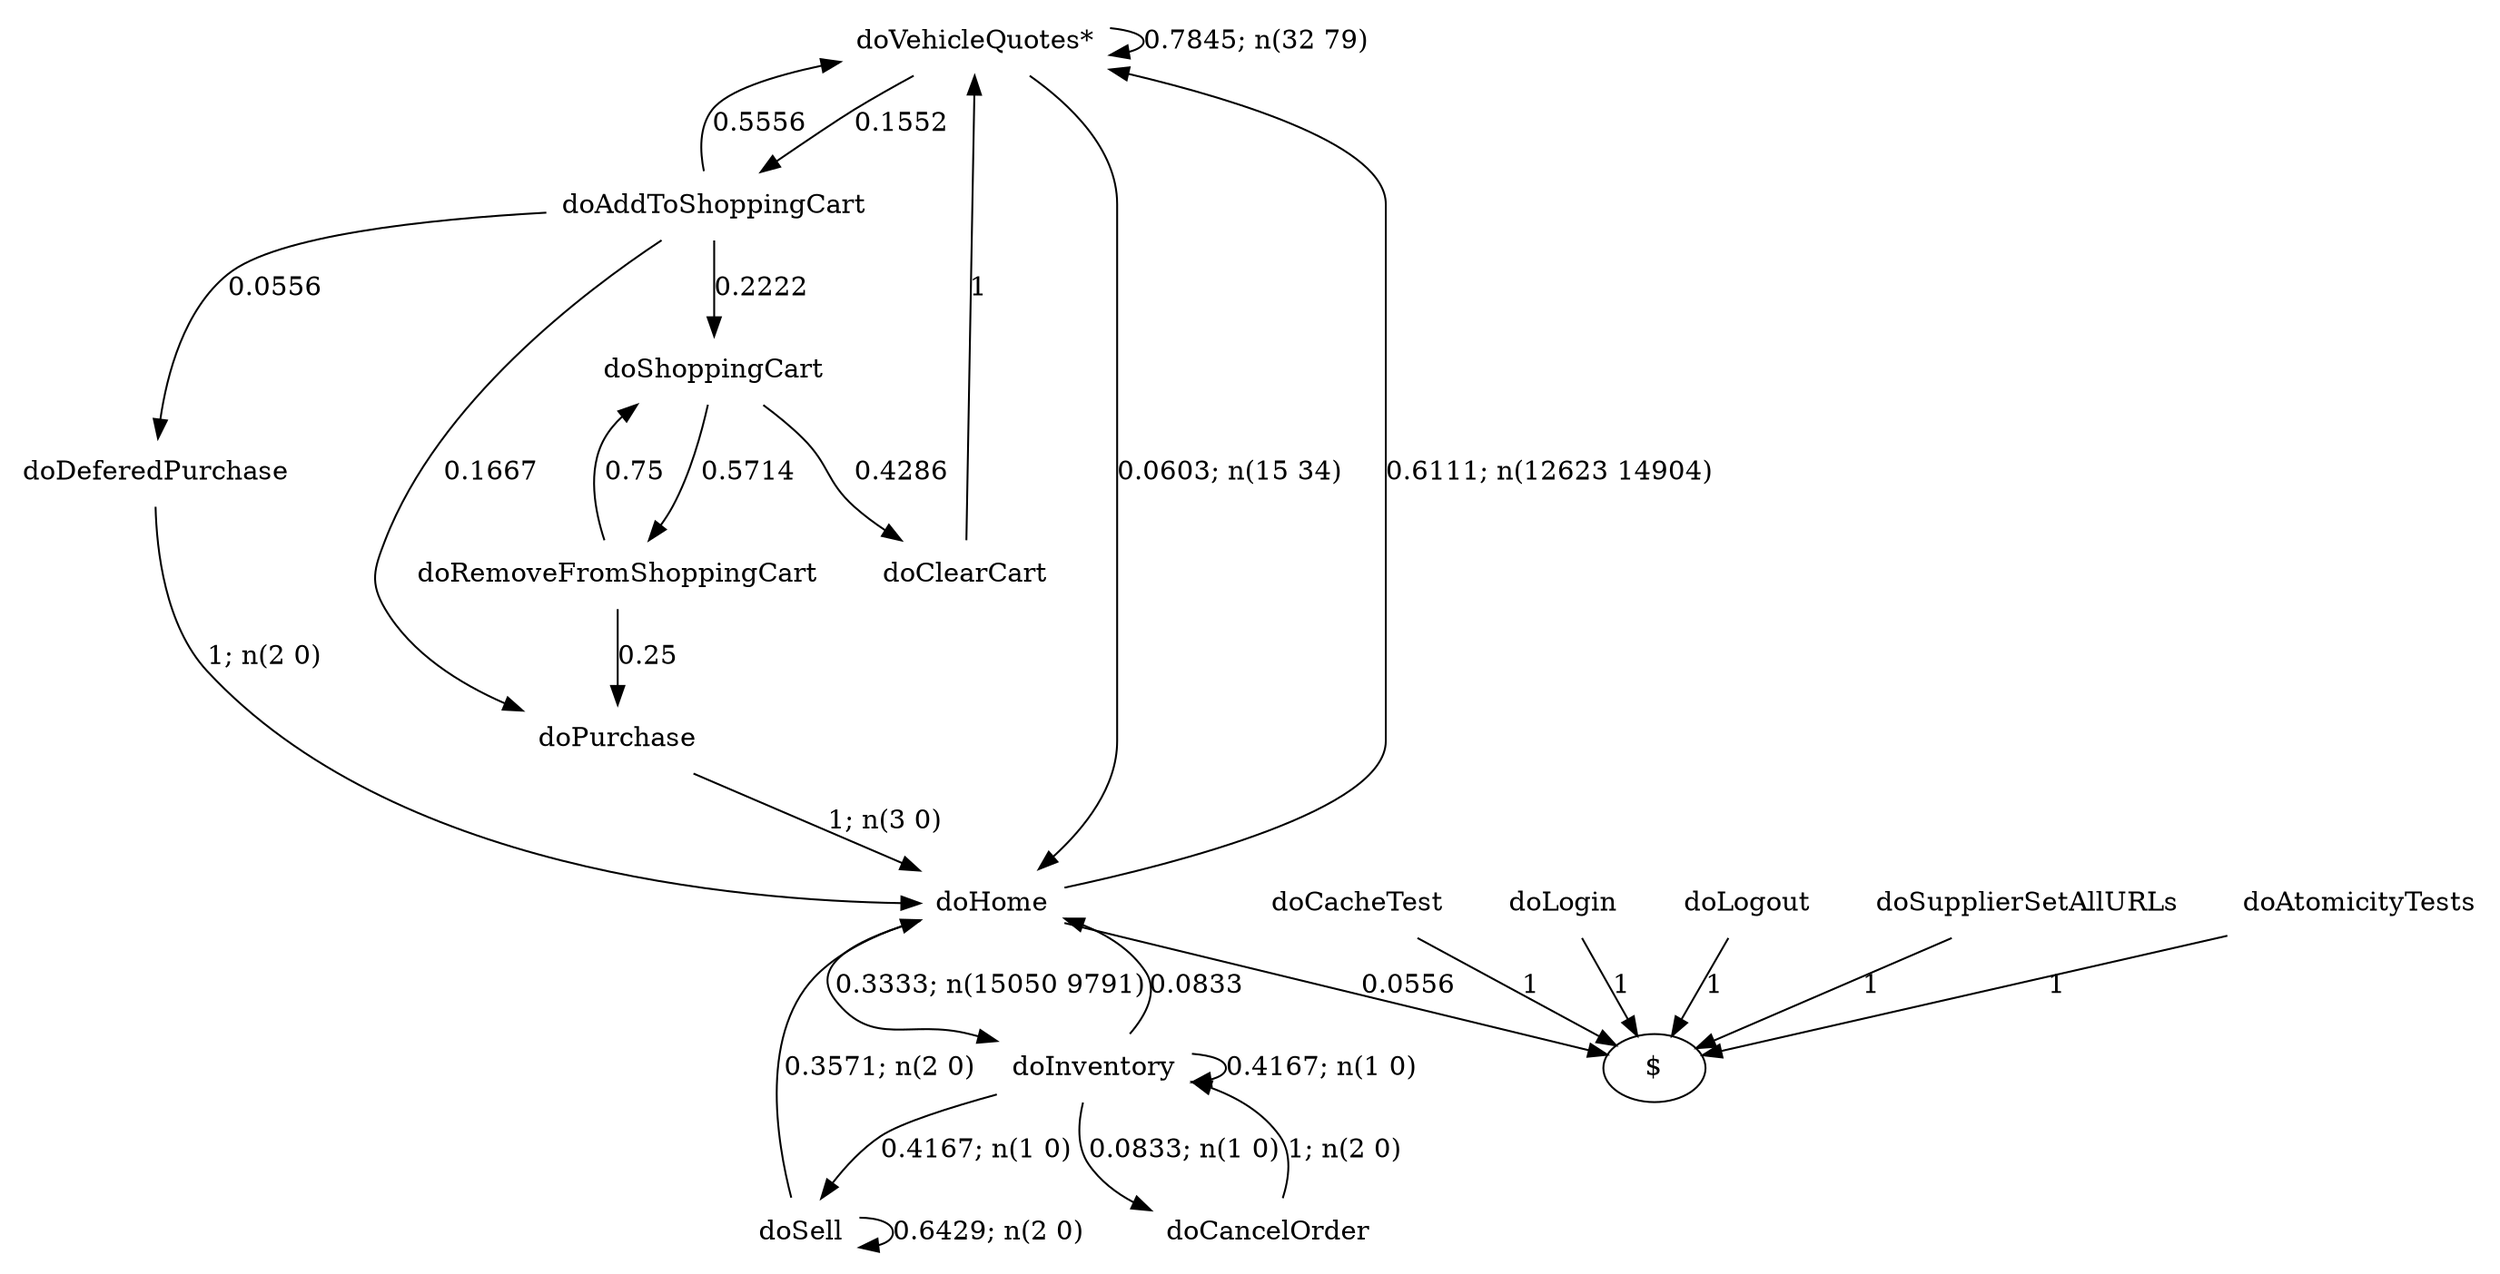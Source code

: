 digraph G {"doVehicleQuotes*" [label="doVehicleQuotes*",shape=none];"doSupplierSetAllURLs" [label="doSupplierSetAllURLs",shape=none];"doAtomicityTests" [label="doAtomicityTests",shape=none];"doCacheTest" [label="doCacheTest",shape=none];"doLogin" [label="doLogin",shape=none];"doAddToShoppingCart" [label="doAddToShoppingCart",shape=none];"doDeferedPurchase" [label="doDeferedPurchase",shape=none];"doHome" [label="doHome",shape=none];"doShoppingCart" [label="doShoppingCart",shape=none];"doClearCart" [label="doClearCart",shape=none];"doPurchase" [label="doPurchase",shape=none];"doInventory" [label="doInventory",shape=none];"doSell" [label="doSell",shape=none];"doLogout" [label="doLogout",shape=none];"doCancelOrder" [label="doCancelOrder",shape=none];"doRemoveFromShoppingCart" [label="doRemoveFromShoppingCart",shape=none];"doVehicleQuotes*"->"doVehicleQuotes*" [style=solid,label="0.7845; n(32 79)"];"doVehicleQuotes*"->"doAddToShoppingCart" [style=solid,label="0.1552"];"doVehicleQuotes*"->"doHome" [style=solid,label="0.0603; n(15 34)"];"doSupplierSetAllURLs"->"$" [style=solid,label="1"];"doAtomicityTests"->"$" [style=solid,label="1"];"doCacheTest"->"$" [style=solid,label="1"];"doLogin"->"$" [style=solid,label="1"];"doAddToShoppingCart"->"doVehicleQuotes*" [style=solid,label="0.5556"];"doAddToShoppingCart"->"doDeferedPurchase" [style=solid,label="0.0556"];"doAddToShoppingCart"->"doShoppingCart" [style=solid,label="0.2222"];"doAddToShoppingCart"->"doPurchase" [style=solid,label="0.1667"];"doDeferedPurchase"->"doHome" [style=solid,label="1; n(2 0)"];"doHome"->"doVehicleQuotes*" [style=solid,label="0.6111; n(12623 14904)"];"doHome"->"doInventory" [style=solid,label="0.3333; n(15050 9791)"];"doHome"->"$" [style=solid,label="0.0556"];"doShoppingCart"->"doClearCart" [style=solid,label="0.4286"];"doShoppingCart"->"doRemoveFromShoppingCart" [style=solid,label="0.5714"];"doClearCart"->"doVehicleQuotes*" [style=solid,label="1"];"doPurchase"->"doHome" [style=solid,label="1; n(3 0)"];"doInventory"->"doHome" [style=solid,label="0.0833"];"doInventory"->"doInventory" [style=solid,label="0.4167; n(1 0)"];"doInventory"->"doSell" [style=solid,label="0.4167; n(1 0)"];"doInventory"->"doCancelOrder" [style=solid,label="0.0833; n(1 0)"];"doSell"->"doHome" [style=solid,label="0.3571; n(2 0)"];"doSell"->"doSell" [style=solid,label="0.6429; n(2 0)"];"doLogout"->"$" [style=solid,label="1"];"doCancelOrder"->"doInventory" [style=solid,label="1; n(2 0)"];"doRemoveFromShoppingCart"->"doShoppingCart" [style=solid,label="0.75"];"doRemoveFromShoppingCart"->"doPurchase" [style=solid,label="0.25"];}